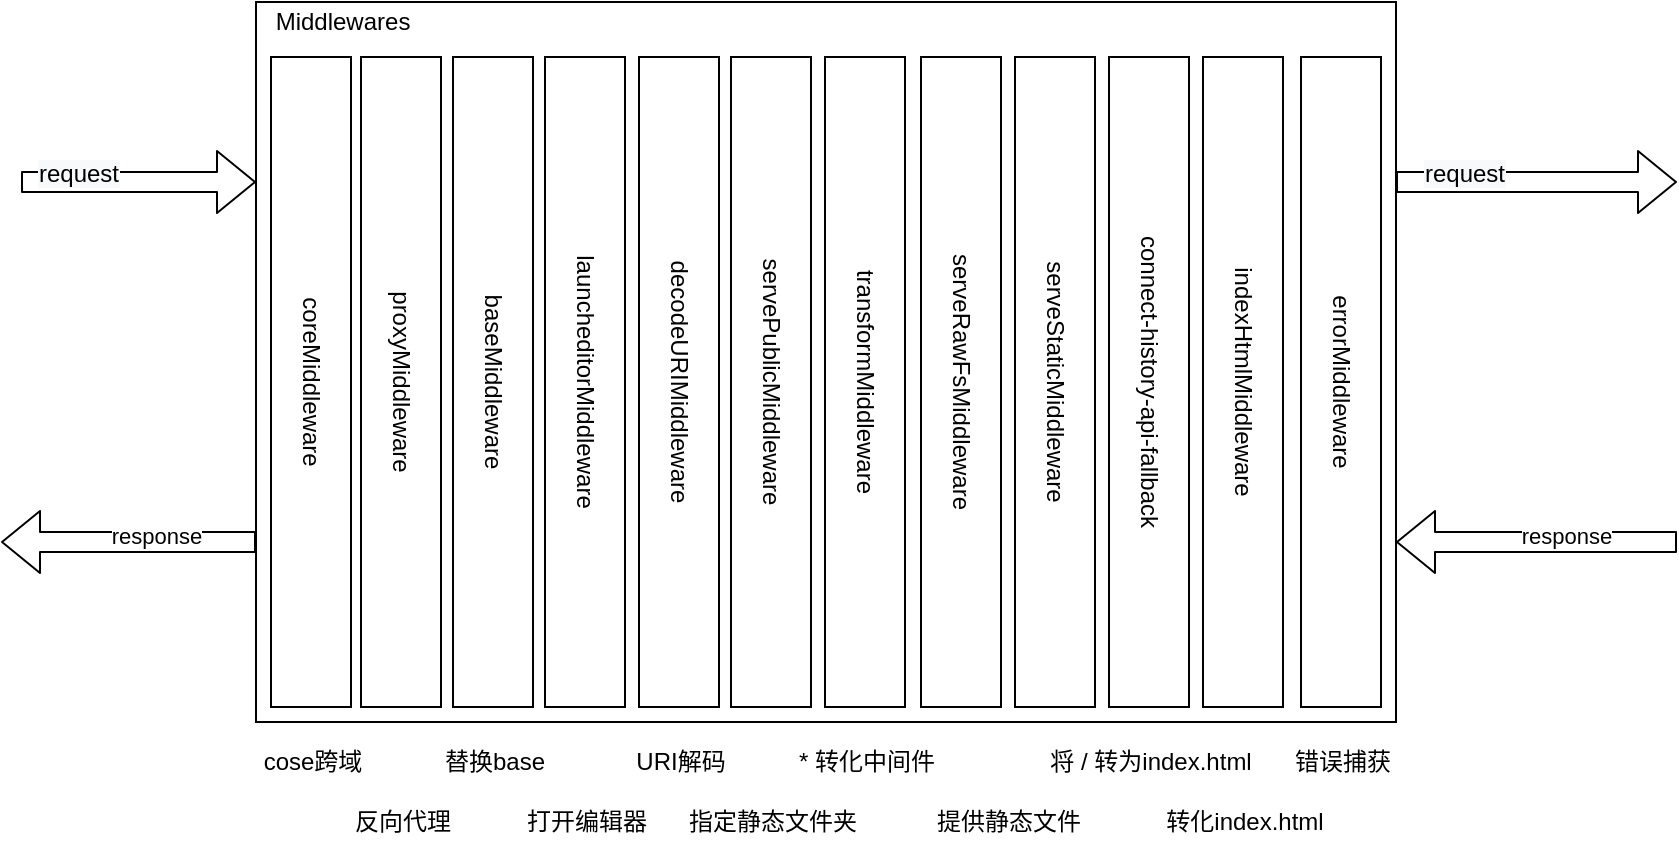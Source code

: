 <mxfile version="14.4.3" type="device"><diagram id="GjQunf-gCxW9AyUwGr36" name="第 1 页"><mxGraphModel dx="1106" dy="1003" grid="1" gridSize="10" guides="1" tooltips="1" connect="1" arrows="1" fold="1" page="1" pageScale="1" pageWidth="827" pageHeight="1169" math="0" shadow="0"><root><mxCell id="0"/><mxCell id="1" parent="0"/><mxCell id="7JRE6HNHTmXryIkFz-kG-1" value="" style="rounded=0;whiteSpace=wrap;html=1;" vertex="1" parent="1"><mxGeometry x="145" y="20" width="570" height="360" as="geometry"/></mxCell><mxCell id="7JRE6HNHTmXryIkFz-kG-2" value="coreMiddleware" style="rounded=0;whiteSpace=wrap;html=1;rotation=90;" vertex="1" parent="1"><mxGeometry x="10" y="190" width="325" height="40" as="geometry"/></mxCell><mxCell id="7JRE6HNHTmXryIkFz-kG-3" value="Middlewares" style="text;html=1;align=center;verticalAlign=middle;resizable=0;points=[];autosize=1;" vertex="1" parent="1"><mxGeometry x="147.5" y="20" width="80" height="20" as="geometry"/></mxCell><mxCell id="7JRE6HNHTmXryIkFz-kG-4" value="" style="shape=flexArrow;endArrow=classic;html=1;entryX=0;entryY=0.25;entryDx=0;entryDy=0;" edge="1" parent="1" target="7JRE6HNHTmXryIkFz-kG-1"><mxGeometry width="50" height="50" relative="1" as="geometry"><mxPoint x="27.5" y="110" as="sourcePoint"/><mxPoint x="55" y="210" as="targetPoint"/></mxGeometry></mxCell><mxCell id="7JRE6HNHTmXryIkFz-kG-5" value="&lt;span style=&quot;font-size: 12px ; background-color: rgb(248 , 249 , 250)&quot;&gt;request&lt;/span&gt;" style="edgeLabel;html=1;align=center;verticalAlign=middle;resizable=0;points=[];" vertex="1" connectable="0" parent="7JRE6HNHTmXryIkFz-kG-4"><mxGeometry x="-0.52" y="4" relative="1" as="geometry"><mxPoint as="offset"/></mxGeometry></mxCell><mxCell id="7JRE6HNHTmXryIkFz-kG-6" value="proxyMiddleware" style="rounded=0;whiteSpace=wrap;html=1;rotation=90;" vertex="1" parent="1"><mxGeometry x="55" y="190" width="325" height="40" as="geometry"/></mxCell><mxCell id="7JRE6HNHTmXryIkFz-kG-7" value="baseMiddleware" style="rounded=0;whiteSpace=wrap;html=1;rotation=90;" vertex="1" parent="1"><mxGeometry x="101" y="190" width="325" height="40" as="geometry"/></mxCell><mxCell id="7JRE6HNHTmXryIkFz-kG-8" value="launcheditorMiddleware" style="rounded=0;whiteSpace=wrap;html=1;rotation=90;" vertex="1" parent="1"><mxGeometry x="147" y="190" width="325" height="40" as="geometry"/></mxCell><mxCell id="7JRE6HNHTmXryIkFz-kG-9" value="decodeURIMiddleware" style="rounded=0;whiteSpace=wrap;html=1;rotation=90;" vertex="1" parent="1"><mxGeometry x="194" y="190" width="325" height="40" as="geometry"/></mxCell><mxCell id="7JRE6HNHTmXryIkFz-kG-10" value="servePublicMiddleware" style="rounded=0;whiteSpace=wrap;html=1;rotation=90;" vertex="1" parent="1"><mxGeometry x="240" y="190" width="325" height="40" as="geometry"/></mxCell><mxCell id="7JRE6HNHTmXryIkFz-kG-11" value="transformMiddleware" style="rounded=0;whiteSpace=wrap;html=1;rotation=90;" vertex="1" parent="1"><mxGeometry x="287" y="190" width="325" height="40" as="geometry"/></mxCell><mxCell id="7JRE6HNHTmXryIkFz-kG-12" value="serveRawFsMiddleware" style="rounded=0;whiteSpace=wrap;html=1;rotation=90;" vertex="1" parent="1"><mxGeometry x="335" y="190" width="325" height="40" as="geometry"/></mxCell><mxCell id="7JRE6HNHTmXryIkFz-kG-13" value="serveStaticMiddleware" style="rounded=0;whiteSpace=wrap;html=1;rotation=90;" vertex="1" parent="1"><mxGeometry x="382" y="190" width="325" height="40" as="geometry"/></mxCell><mxCell id="7JRE6HNHTmXryIkFz-kG-14" value="connect-history-api-fallback" style="rounded=0;whiteSpace=wrap;html=1;rotation=90;" vertex="1" parent="1"><mxGeometry x="429" y="190" width="325" height="40" as="geometry"/></mxCell><mxCell id="7JRE6HNHTmXryIkFz-kG-15" value="indexHtmlMiddleware" style="rounded=0;whiteSpace=wrap;html=1;rotation=90;" vertex="1" parent="1"><mxGeometry x="476" y="190" width="325" height="40" as="geometry"/></mxCell><mxCell id="7JRE6HNHTmXryIkFz-kG-16" value="errorMiddleware" style="rounded=0;whiteSpace=wrap;html=1;rotation=90;" vertex="1" parent="1"><mxGeometry x="525" y="190" width="325" height="40" as="geometry"/></mxCell><mxCell id="7JRE6HNHTmXryIkFz-kG-17" value="" style="shape=flexArrow;endArrow=classic;html=1;exitX=0;exitY=0.75;exitDx=0;exitDy=0;" edge="1" parent="1" source="7JRE6HNHTmXryIkFz-kG-1"><mxGeometry width="50" height="50" relative="1" as="geometry"><mxPoint x="-25" y="240" as="sourcePoint"/><mxPoint x="17.5" y="290" as="targetPoint"/></mxGeometry></mxCell><mxCell id="7JRE6HNHTmXryIkFz-kG-18" value="response" style="edgeLabel;html=1;align=center;verticalAlign=middle;resizable=0;points=[];" vertex="1" connectable="0" parent="7JRE6HNHTmXryIkFz-kG-17"><mxGeometry x="-0.213" y="-3" relative="1" as="geometry"><mxPoint as="offset"/></mxGeometry></mxCell><mxCell id="7JRE6HNHTmXryIkFz-kG-19" value="" style="shape=flexArrow;endArrow=classic;html=1;exitX=1;exitY=0.25;exitDx=0;exitDy=0;" edge="1" parent="1" source="7JRE6HNHTmXryIkFz-kG-1"><mxGeometry width="50" height="50" relative="1" as="geometry"><mxPoint x="745" y="120" as="sourcePoint"/><mxPoint x="855.5" y="110" as="targetPoint"/></mxGeometry></mxCell><mxCell id="7JRE6HNHTmXryIkFz-kG-20" value="&lt;span style=&quot;font-size: 12px ; background-color: rgb(248 , 249 , 250)&quot;&gt;request&lt;/span&gt;" style="edgeLabel;html=1;align=center;verticalAlign=middle;resizable=0;points=[];" vertex="1" connectable="0" parent="7JRE6HNHTmXryIkFz-kG-19"><mxGeometry x="-0.52" y="4" relative="1" as="geometry"><mxPoint as="offset"/></mxGeometry></mxCell><mxCell id="7JRE6HNHTmXryIkFz-kG-21" value="" style="shape=flexArrow;endArrow=classic;html=1;entryX=1;entryY=0.75;entryDx=0;entryDy=0;" edge="1" parent="1" target="7JRE6HNHTmXryIkFz-kG-1"><mxGeometry width="50" height="50" relative="1" as="geometry"><mxPoint x="855.5" y="290" as="sourcePoint"/><mxPoint x="745" y="290" as="targetPoint"/></mxGeometry></mxCell><mxCell id="7JRE6HNHTmXryIkFz-kG-22" value="response" style="edgeLabel;html=1;align=center;verticalAlign=middle;resizable=0;points=[];" vertex="1" connectable="0" parent="7JRE6HNHTmXryIkFz-kG-21"><mxGeometry x="-0.213" y="-3" relative="1" as="geometry"><mxPoint as="offset"/></mxGeometry></mxCell><mxCell id="7JRE6HNHTmXryIkFz-kG-23" value="cose跨域" style="text;html=1;align=center;verticalAlign=middle;resizable=0;points=[];autosize=1;" vertex="1" parent="1"><mxGeometry x="142.5" y="390" width="60" height="20" as="geometry"/></mxCell><mxCell id="7JRE6HNHTmXryIkFz-kG-24" value="反向代理" style="text;html=1;align=center;verticalAlign=middle;resizable=0;points=[];autosize=1;" vertex="1" parent="1"><mxGeometry x="187.5" y="420" width="60" height="20" as="geometry"/></mxCell><mxCell id="7JRE6HNHTmXryIkFz-kG-25" value="替换base" style="text;html=1;align=center;verticalAlign=middle;resizable=0;points=[];autosize=1;" vertex="1" parent="1"><mxGeometry x="228.5" y="390" width="70" height="20" as="geometry"/></mxCell><mxCell id="7JRE6HNHTmXryIkFz-kG-26" value="打开编辑器" style="text;html=1;align=center;verticalAlign=middle;resizable=0;points=[];autosize=1;" vertex="1" parent="1"><mxGeometry x="270" y="420" width="80" height="20" as="geometry"/></mxCell><mxCell id="7JRE6HNHTmXryIkFz-kG-27" value="URI解码" style="text;html=1;align=center;verticalAlign=middle;resizable=0;points=[];autosize=1;" vertex="1" parent="1"><mxGeometry x="326.5" y="390" width="60" height="20" as="geometry"/></mxCell><mxCell id="7JRE6HNHTmXryIkFz-kG-28" value="指定静态文件夹" style="text;html=1;align=center;verticalAlign=middle;resizable=0;points=[];autosize=1;" vertex="1" parent="1"><mxGeometry x="352.5" y="420" width="100" height="20" as="geometry"/></mxCell><mxCell id="7JRE6HNHTmXryIkFz-kG-29" value="* 转化中间件" style="text;html=1;align=center;verticalAlign=middle;resizable=0;points=[];autosize=1;" vertex="1" parent="1"><mxGeometry x="409.5" y="390" width="80" height="20" as="geometry"/></mxCell><mxCell id="7JRE6HNHTmXryIkFz-kG-30" value="提供静态文件" style="text;html=1;align=center;verticalAlign=middle;resizable=0;points=[];autosize=1;" vertex="1" parent="1"><mxGeometry x="476" y="420" width="90" height="20" as="geometry"/></mxCell><mxCell id="7JRE6HNHTmXryIkFz-kG-31" value="将 / 转为index.html" style="text;html=1;align=center;verticalAlign=middle;resizable=0;points=[];autosize=1;" vertex="1" parent="1"><mxGeometry x="531.5" y="390" width="120" height="20" as="geometry"/></mxCell><mxCell id="7JRE6HNHTmXryIkFz-kG-32" value="转化index.html" style="text;html=1;align=center;verticalAlign=middle;resizable=0;points=[];autosize=1;" vertex="1" parent="1"><mxGeometry x="593.5" y="420" width="90" height="20" as="geometry"/></mxCell><mxCell id="7JRE6HNHTmXryIkFz-kG-33" value="错误捕获" style="text;html=1;align=center;verticalAlign=middle;resizable=0;points=[];autosize=1;" vertex="1" parent="1"><mxGeometry x="657.5" y="390" width="60" height="20" as="geometry"/></mxCell></root></mxGraphModel></diagram></mxfile>